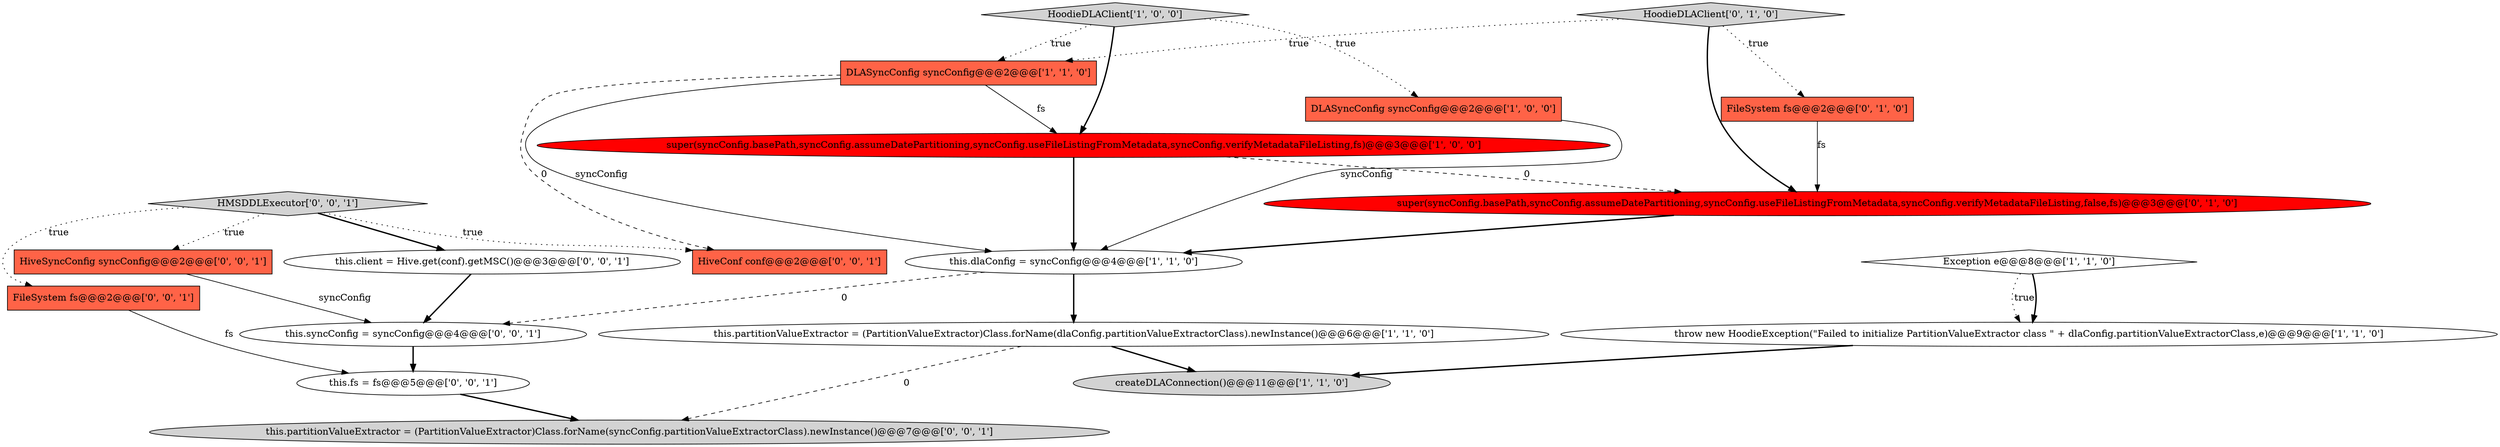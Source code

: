 digraph {
16 [style = filled, label = "HiveSyncConfig syncConfig@@@2@@@['0', '0', '1']", fillcolor = tomato, shape = box image = "AAA0AAABBB3BBB"];
7 [style = filled, label = "this.dlaConfig = syncConfig@@@4@@@['1', '1', '0']", fillcolor = white, shape = ellipse image = "AAA0AAABBB1BBB"];
3 [style = filled, label = "super(syncConfig.basePath,syncConfig.assumeDatePartitioning,syncConfig.useFileListingFromMetadata,syncConfig.verifyMetadataFileListing,fs)@@@3@@@['1', '0', '0']", fillcolor = red, shape = ellipse image = "AAA1AAABBB1BBB"];
2 [style = filled, label = "DLASyncConfig syncConfig@@@2@@@['1', '0', '0']", fillcolor = tomato, shape = box image = "AAA0AAABBB1BBB"];
11 [style = filled, label = "HoodieDLAClient['0', '1', '0']", fillcolor = lightgray, shape = diamond image = "AAA0AAABBB2BBB"];
5 [style = filled, label = "HoodieDLAClient['1', '0', '0']", fillcolor = lightgray, shape = diamond image = "AAA0AAABBB1BBB"];
1 [style = filled, label = "throw new HoodieException(\"Failed to initialize PartitionValueExtractor class \" + dlaConfig.partitionValueExtractorClass,e)@@@9@@@['1', '1', '0']", fillcolor = white, shape = ellipse image = "AAA0AAABBB1BBB"];
4 [style = filled, label = "Exception e@@@8@@@['1', '1', '0']", fillcolor = white, shape = diamond image = "AAA0AAABBB1BBB"];
8 [style = filled, label = "createDLAConnection()@@@11@@@['1', '1', '0']", fillcolor = lightgray, shape = ellipse image = "AAA0AAABBB1BBB"];
10 [style = filled, label = "super(syncConfig.basePath,syncConfig.assumeDatePartitioning,syncConfig.useFileListingFromMetadata,syncConfig.verifyMetadataFileListing,false,fs)@@@3@@@['0', '1', '0']", fillcolor = red, shape = ellipse image = "AAA1AAABBB2BBB"];
12 [style = filled, label = "HMSDDLExecutor['0', '0', '1']", fillcolor = lightgray, shape = diamond image = "AAA0AAABBB3BBB"];
17 [style = filled, label = "this.client = Hive.get(conf).getMSC()@@@3@@@['0', '0', '1']", fillcolor = white, shape = ellipse image = "AAA0AAABBB3BBB"];
19 [style = filled, label = "this.fs = fs@@@5@@@['0', '0', '1']", fillcolor = white, shape = ellipse image = "AAA0AAABBB3BBB"];
0 [style = filled, label = "this.partitionValueExtractor = (PartitionValueExtractor)Class.forName(dlaConfig.partitionValueExtractorClass).newInstance()@@@6@@@['1', '1', '0']", fillcolor = white, shape = ellipse image = "AAA0AAABBB1BBB"];
15 [style = filled, label = "FileSystem fs@@@2@@@['0', '0', '1']", fillcolor = tomato, shape = box image = "AAA0AAABBB3BBB"];
18 [style = filled, label = "HiveConf conf@@@2@@@['0', '0', '1']", fillcolor = tomato, shape = box image = "AAA0AAABBB3BBB"];
13 [style = filled, label = "this.syncConfig = syncConfig@@@4@@@['0', '0', '1']", fillcolor = white, shape = ellipse image = "AAA0AAABBB3BBB"];
14 [style = filled, label = "this.partitionValueExtractor = (PartitionValueExtractor)Class.forName(syncConfig.partitionValueExtractorClass).newInstance()@@@7@@@['0', '0', '1']", fillcolor = lightgray, shape = ellipse image = "AAA0AAABBB3BBB"];
6 [style = filled, label = "DLASyncConfig syncConfig@@@2@@@['1', '1', '0']", fillcolor = tomato, shape = box image = "AAA0AAABBB1BBB"];
9 [style = filled, label = "FileSystem fs@@@2@@@['0', '1', '0']", fillcolor = tomato, shape = box image = "AAA0AAABBB2BBB"];
5->3 [style = bold, label=""];
1->8 [style = bold, label=""];
4->1 [style = dotted, label="true"];
9->10 [style = solid, label="fs"];
12->17 [style = bold, label=""];
12->15 [style = dotted, label="true"];
2->7 [style = solid, label="syncConfig"];
5->6 [style = dotted, label="true"];
11->9 [style = dotted, label="true"];
7->0 [style = bold, label=""];
12->18 [style = dotted, label="true"];
10->7 [style = bold, label=""];
6->18 [style = dashed, label="0"];
0->14 [style = dashed, label="0"];
16->13 [style = solid, label="syncConfig"];
13->19 [style = bold, label=""];
19->14 [style = bold, label=""];
15->19 [style = solid, label="fs"];
3->7 [style = bold, label=""];
12->16 [style = dotted, label="true"];
11->10 [style = bold, label=""];
11->6 [style = dotted, label="true"];
0->8 [style = bold, label=""];
7->13 [style = dashed, label="0"];
6->7 [style = solid, label="syncConfig"];
4->1 [style = bold, label=""];
17->13 [style = bold, label=""];
3->10 [style = dashed, label="0"];
6->3 [style = solid, label="fs"];
5->2 [style = dotted, label="true"];
}
